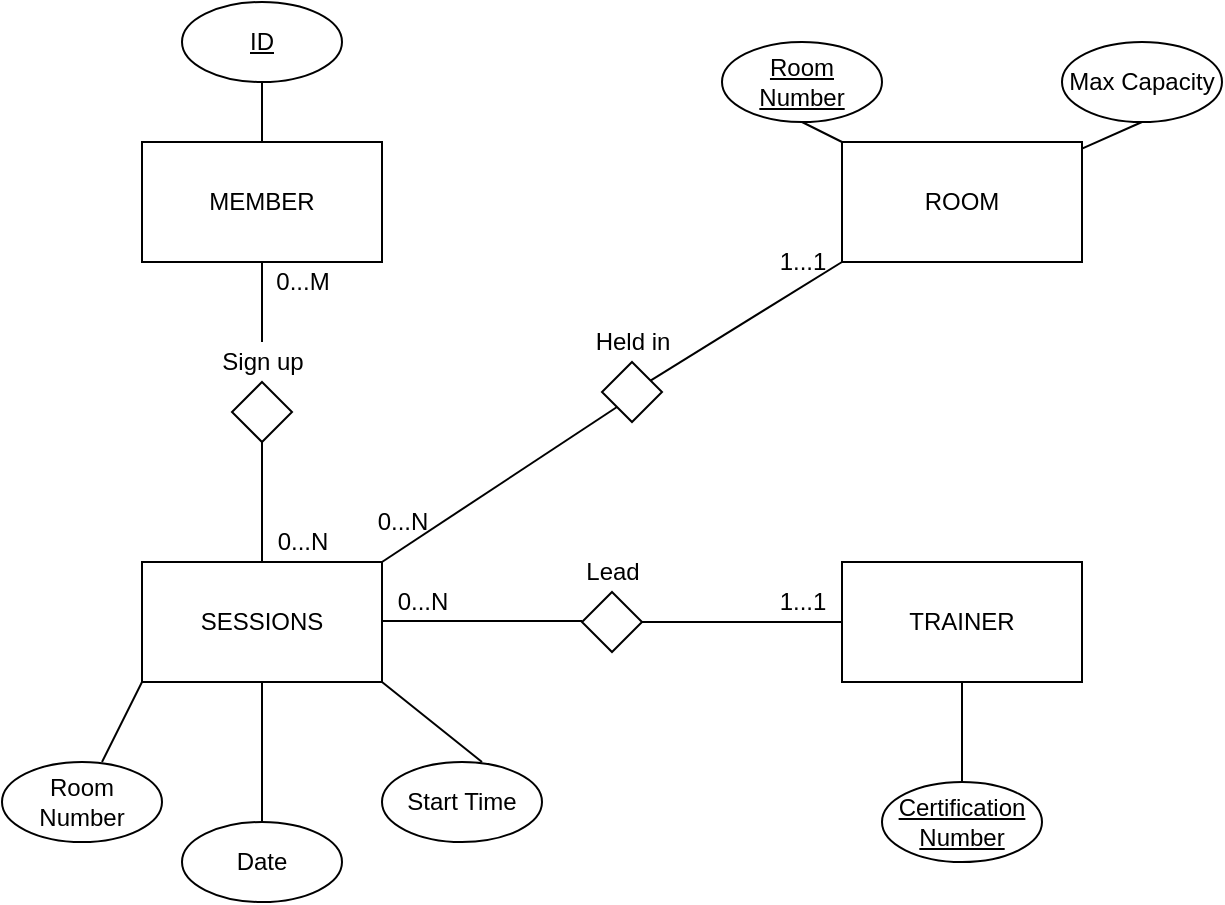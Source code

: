 <mxfile type="github" version="12.6.5">
  <diagram id="sJEDQ1FDgJrnj1U0HVIR" name="Page-1">
    <mxGraphModel grid="1" shadow="0" math="0" pageHeight="1100" pageWidth="850" pageScale="1" page="1" fold="1" arrows="1" connect="1" tooltips="1" guides="1" gridSize="10" dy="498" dx="768">
      <root>
        <mxCell id="0"/>
        <mxCell id="1" parent="0"/>
        <mxCell id="aYUSD6C4PKZgxw3aKRPT-1" value="" style="rhombus;whiteSpace=wrap;html=1;" parent="1" vertex="1">
          <mxGeometry as="geometry" width="30" height="30" x="215" y="300"/>
        </mxCell>
        <mxCell id="aYUSD6C4PKZgxw3aKRPT-2" value="ROOM" style="rounded=0;whiteSpace=wrap;html=1;" parent="1" vertex="1">
          <mxGeometry as="geometry" width="120" height="60" x="520" y="180"/>
        </mxCell>
        <mxCell id="aYUSD6C4PKZgxw3aKRPT-3" value="MEMBER" style="rounded=0;whiteSpace=wrap;html=1;" parent="1" vertex="1">
          <mxGeometry as="geometry" width="120" height="60" x="170" y="180"/>
        </mxCell>
        <mxCell id="aYUSD6C4PKZgxw3aKRPT-4" value="SESSIONS" style="rounded=0;whiteSpace=wrap;html=1;" parent="1" vertex="1">
          <mxGeometry as="geometry" width="120" height="60" x="170" y="390"/>
        </mxCell>
        <mxCell id="aYUSD6C4PKZgxw3aKRPT-5" value="TRAINER" style="rounded=0;whiteSpace=wrap;html=1;" parent="1" vertex="1">
          <mxGeometry as="geometry" width="120" height="60" x="520" y="390"/>
        </mxCell>
        <mxCell id="aYUSD6C4PKZgxw3aKRPT-6" value="&lt;u&gt;Room Number&lt;/u&gt;" style="ellipse;whiteSpace=wrap;html=1;" parent="1" vertex="1">
          <mxGeometry as="geometry" width="80" height="40" x="460" y="130"/>
        </mxCell>
        <mxCell id="aYUSD6C4PKZgxw3aKRPT-7" value="Max Capacity" style="ellipse;whiteSpace=wrap;html=1;" parent="1" vertex="1">
          <mxGeometry as="geometry" width="80" height="40" x="630" y="130"/>
        </mxCell>
        <mxCell id="aYUSD6C4PKZgxw3aKRPT-12" value="" style="endArrow=none;html=1;entryX=0.5;entryY=1;entryDx=0;entryDy=0;exitX=0;exitY=0;exitDx=0;exitDy=0;" target="aYUSD6C4PKZgxw3aKRPT-6" parent="1" source="aYUSD6C4PKZgxw3aKRPT-2" edge="1">
          <mxGeometry as="geometry" width="50" height="50" relative="1">
            <mxPoint as="sourcePoint" x="30" y="520"/>
            <mxPoint as="targetPoint" x="80" y="470"/>
          </mxGeometry>
        </mxCell>
        <mxCell id="aYUSD6C4PKZgxw3aKRPT-13" value="" style="endArrow=none;html=1;entryX=0.5;entryY=1;entryDx=0;entryDy=0;" target="aYUSD6C4PKZgxw3aKRPT-7" parent="1" source="aYUSD6C4PKZgxw3aKRPT-2" edge="1">
          <mxGeometry as="geometry" width="50" height="50" relative="1">
            <mxPoint as="sourcePoint" x="530" y="190"/>
            <mxPoint as="targetPoint" x="510" y="170"/>
          </mxGeometry>
        </mxCell>
        <mxCell id="aYUSD6C4PKZgxw3aKRPT-14" value="Room Number" style="ellipse;whiteSpace=wrap;html=1;" parent="1" vertex="1">
          <mxGeometry as="geometry" width="80" height="40" x="100" y="490"/>
        </mxCell>
        <mxCell id="aYUSD6C4PKZgxw3aKRPT-15" value="" style="endArrow=none;html=1;entryX=0.625;entryY=0;entryDx=0;entryDy=0;exitX=0;exitY=1;exitDx=0;exitDy=0;entryPerimeter=0;" target="aYUSD6C4PKZgxw3aKRPT-14" parent="1" source="aYUSD6C4PKZgxw3aKRPT-4" edge="1">
          <mxGeometry as="geometry" width="50" height="50" relative="1">
            <mxPoint as="sourcePoint" x="100" y="450"/>
            <mxPoint as="targetPoint" x="-280" y="830"/>
          </mxGeometry>
        </mxCell>
        <mxCell id="aYUSD6C4PKZgxw3aKRPT-18" value="Date" style="ellipse;whiteSpace=wrap;html=1;" parent="1" vertex="1">
          <mxGeometry as="geometry" width="80" height="40" x="190" y="520"/>
        </mxCell>
        <mxCell id="aYUSD6C4PKZgxw3aKRPT-19" value="" style="endArrow=none;html=1;entryX=0.5;entryY=0;entryDx=0;entryDy=0;exitX=0.5;exitY=1;exitDx=0;exitDy=0;" target="aYUSD6C4PKZgxw3aKRPT-18" parent="1" source="aYUSD6C4PKZgxw3aKRPT-4" edge="1">
          <mxGeometry as="geometry" width="50" height="50" relative="1">
            <mxPoint as="sourcePoint" x="260" y="480"/>
            <mxPoint as="targetPoint" x="-190" y="860"/>
          </mxGeometry>
        </mxCell>
        <mxCell id="aYUSD6C4PKZgxw3aKRPT-20" value="Start Time" style="ellipse;whiteSpace=wrap;html=1;" parent="1" vertex="1">
          <mxGeometry as="geometry" width="80" height="40" x="290" y="490"/>
        </mxCell>
        <mxCell id="aYUSD6C4PKZgxw3aKRPT-21" value="" style="endArrow=none;html=1;entryX=0.625;entryY=0;entryDx=0;entryDy=0;exitX=1;exitY=1;exitDx=0;exitDy=0;entryPerimeter=0;" target="aYUSD6C4PKZgxw3aKRPT-20" parent="1" source="aYUSD6C4PKZgxw3aKRPT-4" edge="1">
          <mxGeometry as="geometry" width="50" height="50" relative="1">
            <mxPoint as="sourcePoint" x="360" y="450"/>
            <mxPoint as="targetPoint" x="-90" y="830"/>
          </mxGeometry>
        </mxCell>
        <mxCell id="aYUSD6C4PKZgxw3aKRPT-23" value="&lt;u&gt;ID&lt;/u&gt;" style="ellipse;whiteSpace=wrap;html=1;" parent="1" vertex="1">
          <mxGeometry as="geometry" width="80" height="40" x="190" y="110"/>
        </mxCell>
        <mxCell id="aYUSD6C4PKZgxw3aKRPT-24" value="" style="endArrow=none;html=1;entryX=0.5;entryY=1;entryDx=0;entryDy=0;exitX=0.5;exitY=0;exitDx=0;exitDy=0;" target="aYUSD6C4PKZgxw3aKRPT-23" parent="1" source="aYUSD6C4PKZgxw3aKRPT-3" edge="1">
          <mxGeometry as="geometry" width="50" height="50" relative="1">
            <mxPoint as="sourcePoint" x="260" y="70"/>
            <mxPoint as="targetPoint" x="-190" y="450"/>
          </mxGeometry>
        </mxCell>
        <mxCell id="aYUSD6C4PKZgxw3aKRPT-25" value="&lt;u&gt;Certification Number&lt;/u&gt;" style="ellipse;whiteSpace=wrap;html=1;" parent="1" vertex="1">
          <mxGeometry as="geometry" width="80" height="40" x="540" y="500"/>
        </mxCell>
        <mxCell id="aYUSD6C4PKZgxw3aKRPT-26" value="" style="endArrow=none;html=1;entryX=0.5;entryY=0;entryDx=0;entryDy=0;exitX=0.5;exitY=1;exitDx=0;exitDy=0;" target="aYUSD6C4PKZgxw3aKRPT-25" parent="1" source="aYUSD6C4PKZgxw3aKRPT-5" edge="1">
          <mxGeometry as="geometry" width="50" height="50" relative="1">
            <mxPoint as="sourcePoint" x="580" y="570"/>
            <mxPoint as="targetPoint" x="160" y="840"/>
          </mxGeometry>
        </mxCell>
        <mxCell id="aYUSD6C4PKZgxw3aKRPT-27" value="" style="endArrow=none;html=1;entryX=0.5;entryY=1;entryDx=0;entryDy=0;exitX=0.5;exitY=0;exitDx=0;exitDy=0;" target="aYUSD6C4PKZgxw3aKRPT-1" parent="1" source="aYUSD6C4PKZgxw3aKRPT-4" edge="1">
          <mxGeometry as="geometry" width="50" height="50" relative="1">
            <mxPoint as="sourcePoint" x="100" y="630"/>
            <mxPoint as="targetPoint" x="150" y="580"/>
          </mxGeometry>
        </mxCell>
        <mxCell id="aYUSD6C4PKZgxw3aKRPT-28" value="" style="endArrow=none;html=1;entryX=0.5;entryY=0;entryDx=0;entryDy=0;exitX=0.5;exitY=1;exitDx=0;exitDy=0;" target="aYUSD6C4PKZgxw3aKRPT-1" parent="1" source="aYUSD6C4PKZgxw3aKRPT-29" edge="1">
          <mxGeometry as="geometry" width="50" height="50" relative="1">
            <mxPoint as="sourcePoint" x="240" y="400"/>
            <mxPoint as="targetPoint" x="240" y="340"/>
          </mxGeometry>
        </mxCell>
        <mxCell id="aYUSD6C4PKZgxw3aKRPT-29" value="Sign up" style="text;html=1;align=center;verticalAlign=middle;resizable=0;points=[];autosize=1;" parent="1" vertex="1">
          <mxGeometry as="geometry" width="60" height="20" x="200" y="280"/>
        </mxCell>
        <mxCell id="aYUSD6C4PKZgxw3aKRPT-30" value="" style="endArrow=none;html=1;entryX=0.5;entryY=0;entryDx=0;entryDy=0;exitX=0.5;exitY=1;exitDx=0;exitDy=0;" target="aYUSD6C4PKZgxw3aKRPT-29" parent="1" source="aYUSD6C4PKZgxw3aKRPT-3" edge="1">
          <mxGeometry as="geometry" width="50" height="50" relative="1">
            <mxPoint as="sourcePoint" x="230" y="240"/>
            <mxPoint as="targetPoint" x="230" y="300"/>
          </mxGeometry>
        </mxCell>
        <mxCell id="aYUSD6C4PKZgxw3aKRPT-31" value="0...N" style="text;html=1;align=center;verticalAlign=middle;resizable=0;points=[];autosize=1;" parent="1" vertex="1">
          <mxGeometry as="geometry" width="40" height="20" x="230" y="370"/>
        </mxCell>
        <mxCell id="aYUSD6C4PKZgxw3aKRPT-32" value="0...M" style="text;html=1;align=center;verticalAlign=middle;resizable=0;points=[];autosize=1;" parent="1" vertex="1">
          <mxGeometry as="geometry" width="40" height="20" x="230" y="240"/>
        </mxCell>
        <mxCell id="aYUSD6C4PKZgxw3aKRPT-33" value="" style="rhombus;whiteSpace=wrap;html=1;" parent="1" vertex="1">
          <mxGeometry as="geometry" width="30" height="30" x="390" y="405"/>
        </mxCell>
        <mxCell id="aYUSD6C4PKZgxw3aKRPT-34" value="" style="endArrow=none;html=1;exitX=0;exitY=0.5;exitDx=0;exitDy=0;entryX=1;entryY=0.5;entryDx=0;entryDy=0;" target="aYUSD6C4PKZgxw3aKRPT-33" parent="1" source="aYUSD6C4PKZgxw3aKRPT-5" edge="1">
          <mxGeometry as="geometry" width="50" height="50" relative="1">
            <mxPoint as="sourcePoint" x="420" y="480"/>
            <mxPoint as="targetPoint" x="510" y="340"/>
          </mxGeometry>
        </mxCell>
        <mxCell id="aYUSD6C4PKZgxw3aKRPT-35" value="Lead" style="text;html=1;align=center;verticalAlign=middle;resizable=0;points=[];autosize=1;" parent="1" vertex="1">
          <mxGeometry as="geometry" width="40" height="20" x="385" y="385"/>
        </mxCell>
        <mxCell id="aYUSD6C4PKZgxw3aKRPT-37" value="" style="endArrow=none;html=1;exitX=0;exitY=0.5;exitDx=0;exitDy=0;entryX=1;entryY=0.5;entryDx=0;entryDy=0;" parent="1" edge="1">
          <mxGeometry as="geometry" width="50" height="50" relative="1">
            <mxPoint as="sourcePoint" x="390" y="419.5"/>
            <mxPoint as="targetPoint" x="290" y="419.5"/>
          </mxGeometry>
        </mxCell>
        <mxCell id="aYUSD6C4PKZgxw3aKRPT-38" value="0...N" style="text;html=1;align=center;verticalAlign=middle;resizable=0;points=[];autosize=1;" parent="1" vertex="1">
          <mxGeometry as="geometry" width="40" height="20" x="290" y="400"/>
        </mxCell>
        <mxCell id="aYUSD6C4PKZgxw3aKRPT-39" value="1...1" style="text;html=1;align=center;verticalAlign=middle;resizable=0;points=[];autosize=1;" parent="1" vertex="1">
          <mxGeometry as="geometry" width="40" height="20" x="480" y="400"/>
        </mxCell>
        <mxCell id="iXcYHFIY6xja0WZdI4mM-1" value="" style="endArrow=none;html=1;entryX=0;entryY=1;entryDx=0;entryDy=0;" target="aYUSD6C4PKZgxw3aKRPT-2" parent="1" source="iXcYHFIY6xja0WZdI4mM-2" edge="1">
          <mxGeometry as="geometry" width="50" height="50" relative="1">
            <mxPoint as="sourcePoint" x="290" y="390"/>
            <mxPoint as="targetPoint" x="340" y="340"/>
          </mxGeometry>
        </mxCell>
        <mxCell id="iXcYHFIY6xja0WZdI4mM-2" value="" style="rhombus;whiteSpace=wrap;html=1;" parent="1" vertex="1">
          <mxGeometry as="geometry" width="30" height="30" x="400" y="290"/>
        </mxCell>
        <mxCell id="iXcYHFIY6xja0WZdI4mM-3" value="" style="endArrow=none;html=1;entryX=0;entryY=1;entryDx=0;entryDy=0;" target="iXcYHFIY6xja0WZdI4mM-2" parent="1" edge="1">
          <mxGeometry as="geometry" width="50" height="50" relative="1">
            <mxPoint as="sourcePoint" x="290" y="390"/>
            <mxPoint as="targetPoint" x="520" y="240"/>
          </mxGeometry>
        </mxCell>
        <mxCell id="iXcYHFIY6xja0WZdI4mM-4" value="Held in" style="text;html=1;align=center;verticalAlign=middle;resizable=0;points=[];autosize=1;" parent="1" vertex="1">
          <mxGeometry as="geometry" width="50" height="20" x="390" y="270"/>
        </mxCell>
        <mxCell id="iXcYHFIY6xja0WZdI4mM-5" value="0...N" style="text;html=1;align=center;verticalAlign=middle;resizable=0;points=[];autosize=1;" parent="1" vertex="1">
          <mxGeometry as="geometry" width="40" height="20" x="280" y="360"/>
        </mxCell>
        <mxCell id="iXcYHFIY6xja0WZdI4mM-10" value="1...1" style="text;html=1;align=center;verticalAlign=middle;resizable=0;points=[];autosize=1;" parent="1" vertex="1">
          <mxGeometry as="geometry" width="40" height="20" x="480" y="230"/>
        </mxCell>
      </root>
    </mxGraphModel>
  </diagram>
</mxfile>
